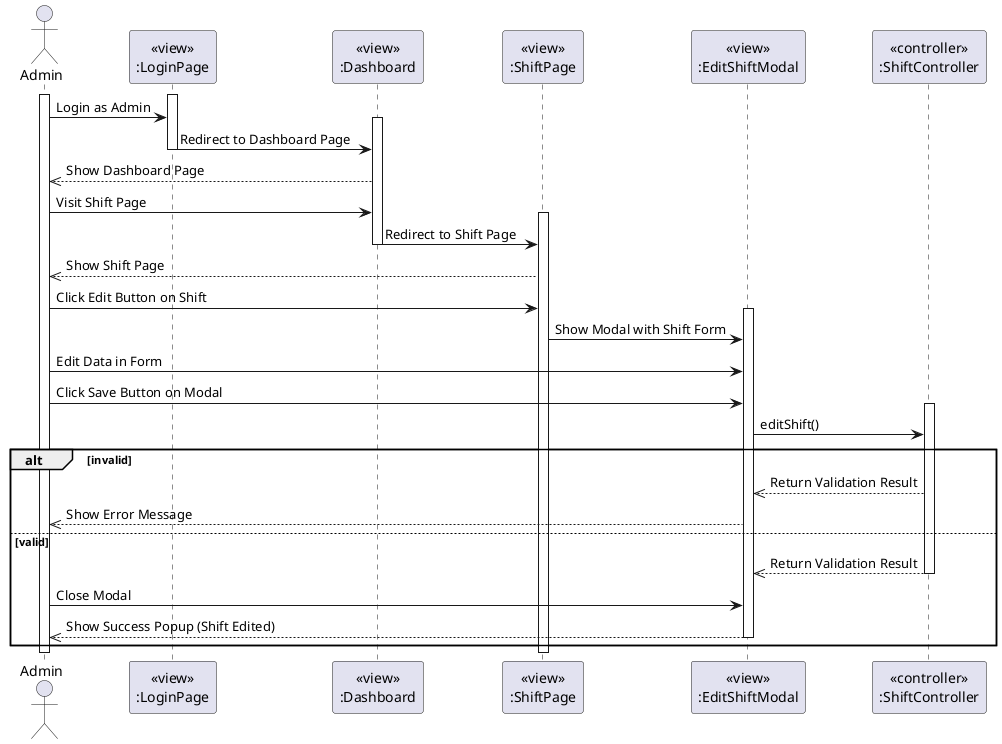 @startuml EditShift
actor Admin
participant LoginPageView [
  <<view>>
  :LoginPage
]

participant DashboardView [
  <<view>>
  :Dashboard
]

participant ShiftView [
  <<view>>
  :ShiftPage
]

participant EditShiftModalView [
  <<view>>
  :EditShiftModal
]

participant ShiftController [
  <<controller>>
  :ShiftController
]

activate Admin
activate LoginPageView
Admin -> LoginPageView: Login as Admin
activate DashboardView
LoginPageView -> DashboardView: Redirect to Dashboard Page
deactivate LoginPageView

DashboardView -->> Admin: Show Dashboard Page

Admin -> DashboardView: Visit Shift Page
activate ShiftView
DashboardView -> ShiftView: Redirect to Shift Page
deactivate DashboardView

ShiftView -->> Admin: Show Shift Page

Admin -> ShiftView: Click Edit Button on Shift

activate EditShiftModalView
ShiftView -> EditShiftModalView: Show Modal with Shift Form

Admin -> EditShiftModalView: Edit Data in Form
Admin -> EditShiftModalView: Click Save Button on Modal

activate ShiftController
EditShiftModalView -> ShiftController: editShift()
alt invalid
    ShiftController -->> EditShiftModalView: Return Validation Result
    EditShiftModalView -->> Admin: Show Error Message
else valid
    ShiftController -->> EditShiftModalView: Return Validation Result
    deactivate ShiftController

    Admin -> EditShiftModalView: Close Modal

    EditShiftModalView -->> Admin: Show Success Popup (Shift Edited)
    deactivate EditShiftModalView
end

deactivate Admin
deactivate ShiftView
@enduml
